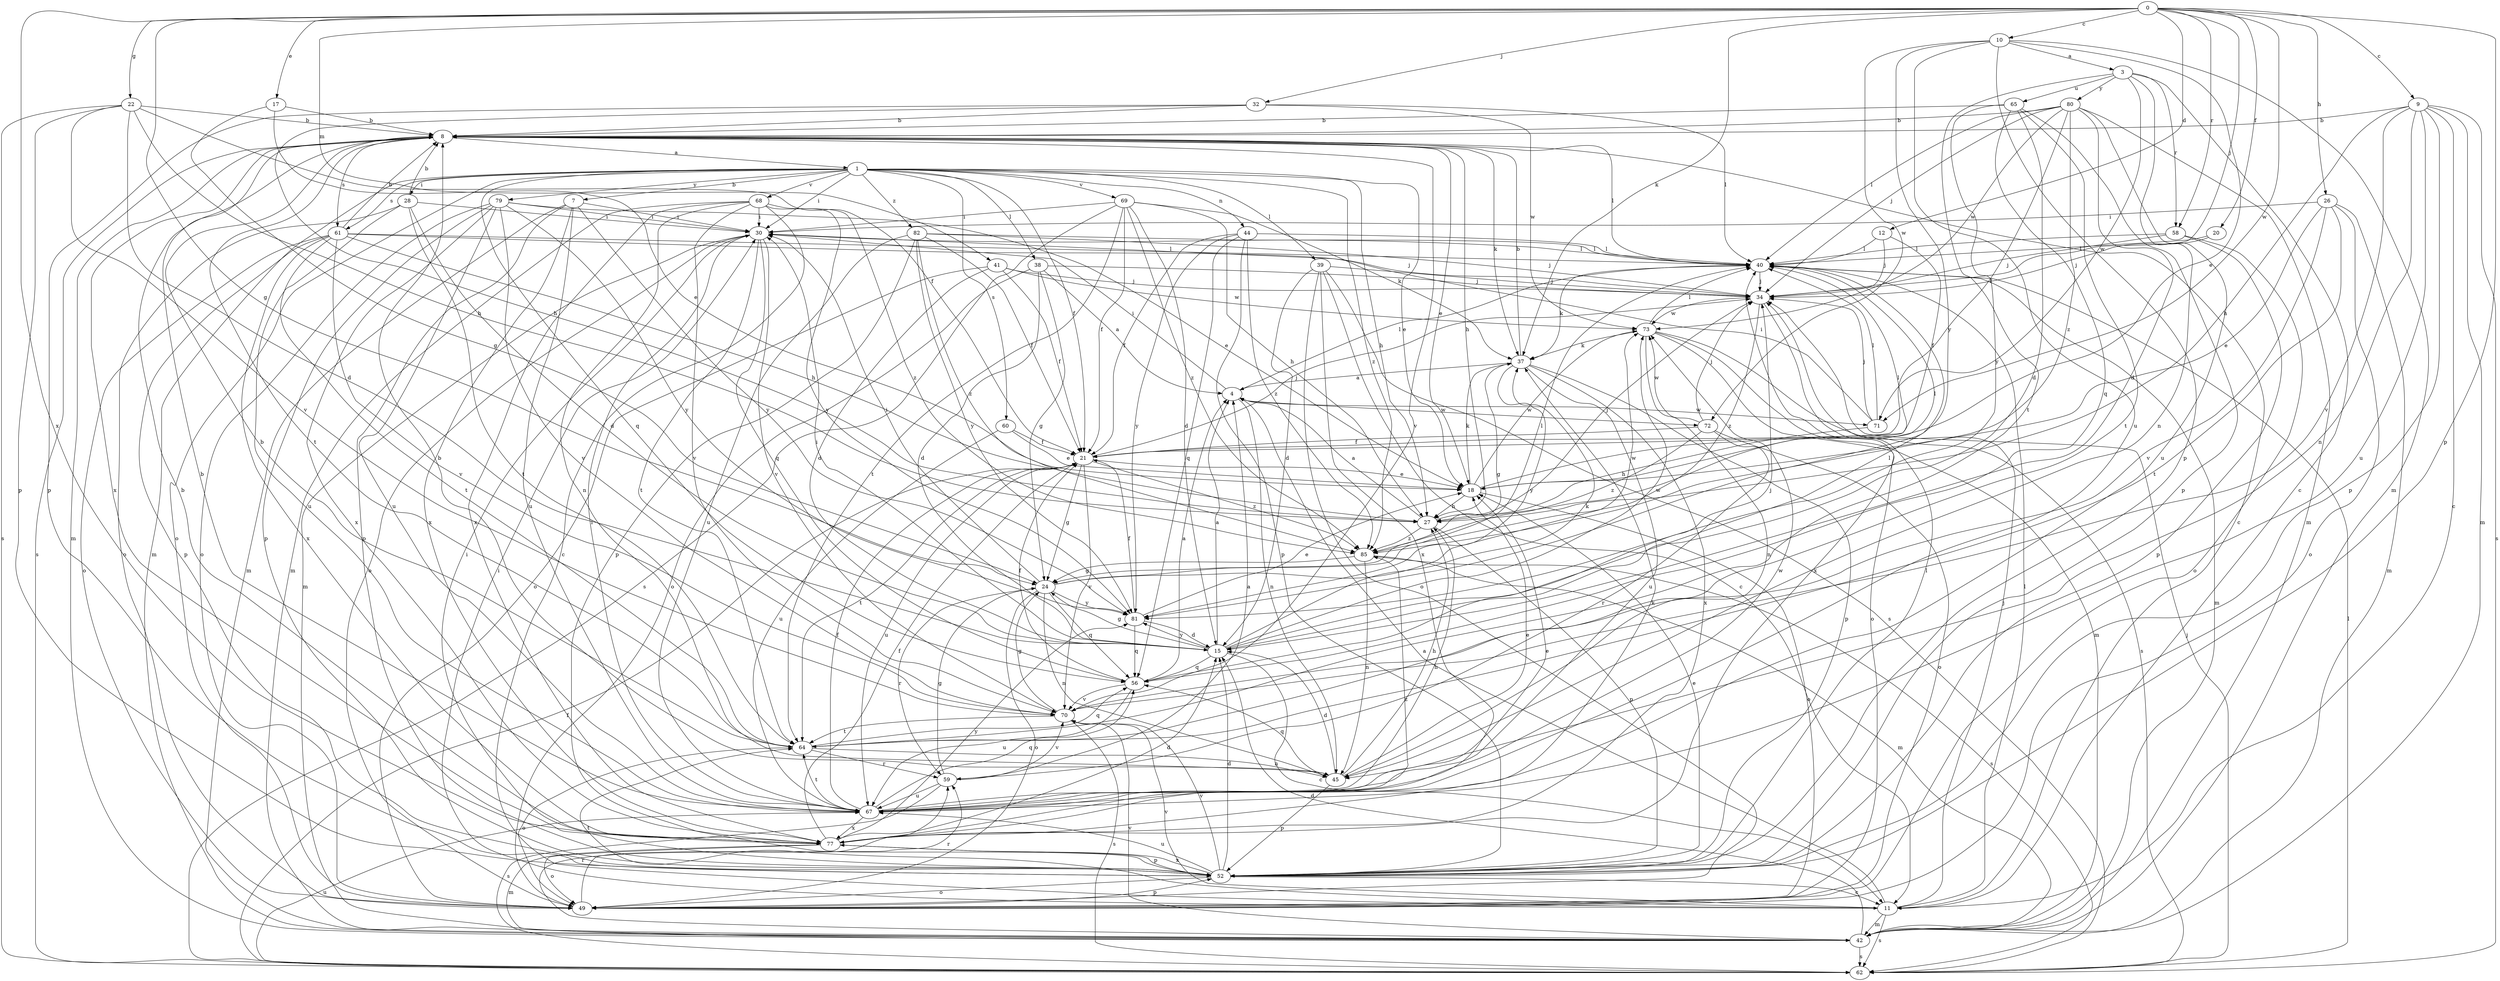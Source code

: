 strict digraph  {
0;
1;
3;
4;
7;
8;
9;
10;
11;
12;
15;
17;
18;
20;
21;
22;
24;
26;
27;
28;
30;
32;
34;
37;
38;
39;
40;
41;
42;
44;
45;
49;
52;
56;
58;
59;
60;
61;
62;
64;
65;
67;
68;
69;
70;
71;
72;
73;
77;
79;
80;
81;
82;
85;
0 -> 9  [label=c];
0 -> 10  [label=c];
0 -> 12  [label=d];
0 -> 17  [label=e];
0 -> 20  [label=f];
0 -> 22  [label=g];
0 -> 24  [label=g];
0 -> 26  [label=h];
0 -> 32  [label=j];
0 -> 34  [label=j];
0 -> 37  [label=k];
0 -> 41  [label=m];
0 -> 52  [label=p];
0 -> 58  [label=r];
0 -> 71  [label=w];
0 -> 77  [label=x];
1 -> 7  [label=b];
1 -> 18  [label=e];
1 -> 21  [label=f];
1 -> 27  [label=h];
1 -> 28  [label=i];
1 -> 30  [label=i];
1 -> 38  [label=l];
1 -> 39  [label=l];
1 -> 42  [label=m];
1 -> 44  [label=n];
1 -> 49  [label=o];
1 -> 56  [label=q];
1 -> 60  [label=s];
1 -> 61  [label=s];
1 -> 68  [label=v];
1 -> 69  [label=v];
1 -> 79  [label=y];
1 -> 82  [label=z];
1 -> 85  [label=z];
3 -> 11  [label=c];
3 -> 45  [label=n];
3 -> 58  [label=r];
3 -> 64  [label=t];
3 -> 65  [label=u];
3 -> 71  [label=w];
3 -> 80  [label=y];
4 -> 30  [label=i];
4 -> 40  [label=l];
4 -> 45  [label=n];
4 -> 71  [label=w];
4 -> 72  [label=w];
7 -> 30  [label=i];
7 -> 42  [label=m];
7 -> 52  [label=p];
7 -> 67  [label=u];
7 -> 77  [label=x];
7 -> 81  [label=y];
8 -> 1  [label=a];
8 -> 11  [label=c];
8 -> 18  [label=e];
8 -> 27  [label=h];
8 -> 37  [label=k];
8 -> 40  [label=l];
8 -> 42  [label=m];
8 -> 61  [label=s];
8 -> 62  [label=s];
8 -> 64  [label=t];
8 -> 70  [label=v];
8 -> 77  [label=x];
9 -> 8  [label=b];
9 -> 11  [label=c];
9 -> 27  [label=h];
9 -> 42  [label=m];
9 -> 45  [label=n];
9 -> 52  [label=p];
9 -> 62  [label=s];
9 -> 67  [label=u];
9 -> 70  [label=v];
10 -> 3  [label=a];
10 -> 18  [label=e];
10 -> 42  [label=m];
10 -> 52  [label=p];
10 -> 67  [label=u];
10 -> 72  [label=w];
10 -> 81  [label=y];
11 -> 4  [label=a];
11 -> 30  [label=i];
11 -> 34  [label=j];
11 -> 40  [label=l];
11 -> 42  [label=m];
11 -> 62  [label=s];
11 -> 64  [label=t];
11 -> 70  [label=v];
12 -> 21  [label=f];
12 -> 34  [label=j];
12 -> 40  [label=l];
15 -> 4  [label=a];
15 -> 11  [label=c];
15 -> 24  [label=g];
15 -> 30  [label=i];
15 -> 37  [label=k];
15 -> 40  [label=l];
15 -> 56  [label=q];
15 -> 73  [label=w];
15 -> 81  [label=y];
17 -> 8  [label=b];
17 -> 18  [label=e];
17 -> 24  [label=g];
18 -> 27  [label=h];
18 -> 37  [label=k];
18 -> 40  [label=l];
18 -> 49  [label=o];
18 -> 73  [label=w];
20 -> 34  [label=j];
20 -> 40  [label=l];
21 -> 18  [label=e];
21 -> 24  [label=g];
21 -> 34  [label=j];
21 -> 64  [label=t];
21 -> 67  [label=u];
21 -> 70  [label=v];
21 -> 85  [label=z];
22 -> 8  [label=b];
22 -> 15  [label=d];
22 -> 21  [label=f];
22 -> 27  [label=h];
22 -> 52  [label=p];
22 -> 62  [label=s];
22 -> 70  [label=v];
24 -> 30  [label=i];
24 -> 40  [label=l];
24 -> 45  [label=n];
24 -> 49  [label=o];
24 -> 56  [label=q];
24 -> 59  [label=r];
24 -> 73  [label=w];
24 -> 81  [label=y];
26 -> 18  [label=e];
26 -> 30  [label=i];
26 -> 42  [label=m];
26 -> 49  [label=o];
26 -> 64  [label=t];
26 -> 70  [label=v];
27 -> 4  [label=a];
27 -> 34  [label=j];
27 -> 40  [label=l];
27 -> 52  [label=p];
27 -> 85  [label=z];
28 -> 8  [label=b];
28 -> 15  [label=d];
28 -> 30  [label=i];
28 -> 49  [label=o];
28 -> 64  [label=t];
28 -> 67  [label=u];
30 -> 40  [label=l];
30 -> 42  [label=m];
30 -> 49  [label=o];
30 -> 56  [label=q];
30 -> 64  [label=t];
30 -> 70  [label=v];
32 -> 8  [label=b];
32 -> 27  [label=h];
32 -> 40  [label=l];
32 -> 52  [label=p];
32 -> 73  [label=w];
34 -> 73  [label=w];
34 -> 77  [label=x];
34 -> 85  [label=z];
37 -> 4  [label=a];
37 -> 8  [label=b];
37 -> 24  [label=g];
37 -> 52  [label=p];
37 -> 67  [label=u];
37 -> 77  [label=x];
37 -> 81  [label=y];
38 -> 4  [label=a];
38 -> 15  [label=d];
38 -> 24  [label=g];
38 -> 34  [label=j];
38 -> 49  [label=o];
39 -> 11  [label=c];
39 -> 15  [label=d];
39 -> 34  [label=j];
39 -> 49  [label=o];
39 -> 62  [label=s];
39 -> 77  [label=x];
40 -> 34  [label=j];
40 -> 37  [label=k];
40 -> 42  [label=m];
41 -> 15  [label=d];
41 -> 21  [label=f];
41 -> 34  [label=j];
41 -> 49  [label=o];
41 -> 73  [label=w];
42 -> 15  [label=d];
42 -> 59  [label=r];
42 -> 62  [label=s];
42 -> 70  [label=v];
44 -> 21  [label=f];
44 -> 40  [label=l];
44 -> 52  [label=p];
44 -> 56  [label=q];
44 -> 81  [label=y];
44 -> 85  [label=z];
45 -> 8  [label=b];
45 -> 15  [label=d];
45 -> 18  [label=e];
45 -> 27  [label=h];
45 -> 52  [label=p];
45 -> 56  [label=q];
49 -> 52  [label=p];
49 -> 59  [label=r];
52 -> 11  [label=c];
52 -> 15  [label=d];
52 -> 18  [label=e];
52 -> 30  [label=i];
52 -> 40  [label=l];
52 -> 49  [label=o];
52 -> 67  [label=u];
52 -> 70  [label=v];
52 -> 77  [label=x];
56 -> 4  [label=a];
56 -> 21  [label=f];
56 -> 34  [label=j];
56 -> 67  [label=u];
56 -> 70  [label=v];
58 -> 34  [label=j];
58 -> 40  [label=l];
58 -> 49  [label=o];
58 -> 52  [label=p];
59 -> 4  [label=a];
59 -> 24  [label=g];
59 -> 62  [label=s];
59 -> 67  [label=u];
59 -> 70  [label=v];
60 -> 18  [label=e];
60 -> 21  [label=f];
60 -> 67  [label=u];
61 -> 8  [label=b];
61 -> 27  [label=h];
61 -> 34  [label=j];
61 -> 40  [label=l];
61 -> 49  [label=o];
61 -> 52  [label=p];
61 -> 64  [label=t];
61 -> 70  [label=v];
61 -> 77  [label=x];
62 -> 21  [label=f];
62 -> 34  [label=j];
62 -> 40  [label=l];
62 -> 67  [label=u];
64 -> 8  [label=b];
64 -> 45  [label=n];
64 -> 49  [label=o];
64 -> 56  [label=q];
64 -> 59  [label=r];
65 -> 8  [label=b];
65 -> 15  [label=d];
65 -> 52  [label=p];
65 -> 56  [label=q];
65 -> 64  [label=t];
65 -> 81  [label=y];
67 -> 8  [label=b];
67 -> 18  [label=e];
67 -> 21  [label=f];
67 -> 27  [label=h];
67 -> 30  [label=i];
67 -> 56  [label=q];
67 -> 64  [label=t];
67 -> 73  [label=w];
67 -> 77  [label=x];
68 -> 11  [label=c];
68 -> 30  [label=i];
68 -> 42  [label=m];
68 -> 45  [label=n];
68 -> 70  [label=v];
68 -> 77  [label=x];
68 -> 81  [label=y];
68 -> 85  [label=z];
69 -> 15  [label=d];
69 -> 21  [label=f];
69 -> 27  [label=h];
69 -> 30  [label=i];
69 -> 37  [label=k];
69 -> 62  [label=s];
69 -> 64  [label=t];
69 -> 85  [label=z];
70 -> 24  [label=g];
70 -> 62  [label=s];
70 -> 64  [label=t];
71 -> 27  [label=h];
71 -> 30  [label=i];
71 -> 34  [label=j];
71 -> 40  [label=l];
72 -> 21  [label=f];
72 -> 34  [label=j];
72 -> 49  [label=o];
72 -> 59  [label=r];
72 -> 73  [label=w];
72 -> 85  [label=z];
73 -> 37  [label=k];
73 -> 40  [label=l];
73 -> 42  [label=m];
73 -> 45  [label=n];
73 -> 49  [label=o];
73 -> 62  [label=s];
77 -> 8  [label=b];
77 -> 15  [label=d];
77 -> 21  [label=f];
77 -> 37  [label=k];
77 -> 42  [label=m];
77 -> 49  [label=o];
77 -> 52  [label=p];
77 -> 81  [label=y];
77 -> 85  [label=z];
79 -> 18  [label=e];
79 -> 30  [label=i];
79 -> 49  [label=o];
79 -> 52  [label=p];
79 -> 67  [label=u];
79 -> 70  [label=v];
79 -> 77  [label=x];
79 -> 81  [label=y];
80 -> 8  [label=b];
80 -> 15  [label=d];
80 -> 21  [label=f];
80 -> 34  [label=j];
80 -> 40  [label=l];
80 -> 42  [label=m];
80 -> 67  [label=u];
80 -> 73  [label=w];
80 -> 85  [label=z];
81 -> 15  [label=d];
81 -> 18  [label=e];
81 -> 21  [label=f];
81 -> 56  [label=q];
82 -> 21  [label=f];
82 -> 34  [label=j];
82 -> 40  [label=l];
82 -> 52  [label=p];
82 -> 67  [label=u];
82 -> 81  [label=y];
82 -> 85  [label=z];
85 -> 24  [label=g];
85 -> 42  [label=m];
85 -> 45  [label=n];
85 -> 62  [label=s];
}
